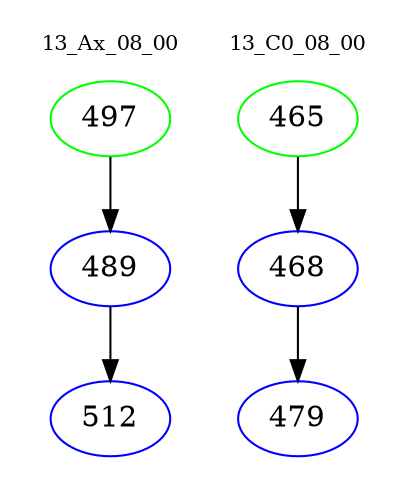 digraph{
subgraph cluster_0 {
color = white
label = "13_Ax_08_00";
fontsize=10;
T0_497 [label="497", color="green"]
T0_497 -> T0_489 [color="black"]
T0_489 [label="489", color="blue"]
T0_489 -> T0_512 [color="black"]
T0_512 [label="512", color="blue"]
}
subgraph cluster_1 {
color = white
label = "13_C0_08_00";
fontsize=10;
T1_465 [label="465", color="green"]
T1_465 -> T1_468 [color="black"]
T1_468 [label="468", color="blue"]
T1_468 -> T1_479 [color="black"]
T1_479 [label="479", color="blue"]
}
}
